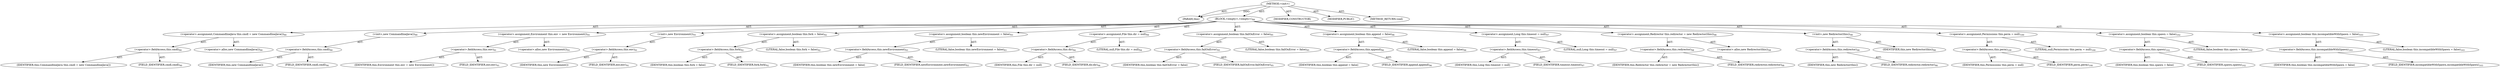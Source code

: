 digraph "&lt;init&gt;" {  
"111669149743" [label = <(METHOD,&lt;init&gt;)> ]
"115964117010" [label = <(PARAM,this)> ]
"25769803906" [label = <(BLOCK,&lt;empty&gt;,&lt;empty&gt;)<SUB>88</SUB>> ]
"30064771554" [label = <(&lt;operator&gt;.assignment,CommandlineJava this.cmdl = new CommandlineJava())<SUB>90</SUB>> ]
"30064771555" [label = <(&lt;operator&gt;.fieldAccess,this.cmdl)<SUB>90</SUB>> ]
"68719477099" [label = <(IDENTIFIER,this,CommandlineJava this.cmdl = new CommandlineJava())> ]
"55834574987" [label = <(FIELD_IDENTIFIER,cmdl,cmdl)<SUB>90</SUB>> ]
"30064771556" [label = <(&lt;operator&gt;.alloc,new CommandlineJava())<SUB>90</SUB>> ]
"30064771557" [label = <(&lt;init&gt;,new CommandlineJava())<SUB>90</SUB>> ]
"30064771558" [label = <(&lt;operator&gt;.fieldAccess,this.cmdl)<SUB>90</SUB>> ]
"68719477100" [label = <(IDENTIFIER,this,new CommandlineJava())> ]
"55834574988" [label = <(FIELD_IDENTIFIER,cmdl,cmdl)<SUB>90</SUB>> ]
"30064771559" [label = <(&lt;operator&gt;.assignment,Environment this.env = new Environment())<SUB>91</SUB>> ]
"30064771560" [label = <(&lt;operator&gt;.fieldAccess,this.env)<SUB>91</SUB>> ]
"68719477101" [label = <(IDENTIFIER,this,Environment this.env = new Environment())> ]
"55834574989" [label = <(FIELD_IDENTIFIER,env,env)<SUB>91</SUB>> ]
"30064771561" [label = <(&lt;operator&gt;.alloc,new Environment())<SUB>91</SUB>> ]
"30064771562" [label = <(&lt;init&gt;,new Environment())<SUB>91</SUB>> ]
"30064771563" [label = <(&lt;operator&gt;.fieldAccess,this.env)<SUB>91</SUB>> ]
"68719477102" [label = <(IDENTIFIER,this,new Environment())> ]
"55834574990" [label = <(FIELD_IDENTIFIER,env,env)<SUB>91</SUB>> ]
"30064771564" [label = <(&lt;operator&gt;.assignment,boolean this.fork = false)<SUB>92</SUB>> ]
"30064771565" [label = <(&lt;operator&gt;.fieldAccess,this.fork)<SUB>92</SUB>> ]
"68719477103" [label = <(IDENTIFIER,this,boolean this.fork = false)> ]
"55834574991" [label = <(FIELD_IDENTIFIER,fork,fork)<SUB>92</SUB>> ]
"90194313300" [label = <(LITERAL,false,boolean this.fork = false)<SUB>92</SUB>> ]
"30064771566" [label = <(&lt;operator&gt;.assignment,boolean this.newEnvironment = false)<SUB>93</SUB>> ]
"30064771567" [label = <(&lt;operator&gt;.fieldAccess,this.newEnvironment)<SUB>93</SUB>> ]
"68719477104" [label = <(IDENTIFIER,this,boolean this.newEnvironment = false)> ]
"55834574992" [label = <(FIELD_IDENTIFIER,newEnvironment,newEnvironment)<SUB>93</SUB>> ]
"90194313301" [label = <(LITERAL,false,boolean this.newEnvironment = false)<SUB>93</SUB>> ]
"30064771568" [label = <(&lt;operator&gt;.assignment,File this.dir = null)<SUB>94</SUB>> ]
"30064771569" [label = <(&lt;operator&gt;.fieldAccess,this.dir)<SUB>94</SUB>> ]
"68719477105" [label = <(IDENTIFIER,this,File this.dir = null)> ]
"55834574993" [label = <(FIELD_IDENTIFIER,dir,dir)<SUB>94</SUB>> ]
"90194313302" [label = <(LITERAL,null,File this.dir = null)<SUB>94</SUB>> ]
"30064771570" [label = <(&lt;operator&gt;.assignment,boolean this.failOnError = false)<SUB>95</SUB>> ]
"30064771571" [label = <(&lt;operator&gt;.fieldAccess,this.failOnError)<SUB>95</SUB>> ]
"68719477106" [label = <(IDENTIFIER,this,boolean this.failOnError = false)> ]
"55834574994" [label = <(FIELD_IDENTIFIER,failOnError,failOnError)<SUB>95</SUB>> ]
"90194313303" [label = <(LITERAL,false,boolean this.failOnError = false)<SUB>95</SUB>> ]
"30064771572" [label = <(&lt;operator&gt;.assignment,boolean this.append = false)<SUB>96</SUB>> ]
"30064771573" [label = <(&lt;operator&gt;.fieldAccess,this.append)<SUB>96</SUB>> ]
"68719477107" [label = <(IDENTIFIER,this,boolean this.append = false)> ]
"55834574995" [label = <(FIELD_IDENTIFIER,append,append)<SUB>96</SUB>> ]
"90194313304" [label = <(LITERAL,false,boolean this.append = false)<SUB>96</SUB>> ]
"30064771574" [label = <(&lt;operator&gt;.assignment,Long this.timeout = null)<SUB>97</SUB>> ]
"30064771575" [label = <(&lt;operator&gt;.fieldAccess,this.timeout)<SUB>97</SUB>> ]
"68719477108" [label = <(IDENTIFIER,this,Long this.timeout = null)> ]
"55834574996" [label = <(FIELD_IDENTIFIER,timeout,timeout)<SUB>97</SUB>> ]
"90194313305" [label = <(LITERAL,null,Long this.timeout = null)<SUB>97</SUB>> ]
"30064771576" [label = <(&lt;operator&gt;.assignment,Redirector this.redirector = new Redirector(this))<SUB>98</SUB>> ]
"30064771577" [label = <(&lt;operator&gt;.fieldAccess,this.redirector)<SUB>98</SUB>> ]
"68719477109" [label = <(IDENTIFIER,this,Redirector this.redirector = new Redirector(this))> ]
"55834574997" [label = <(FIELD_IDENTIFIER,redirector,redirector)<SUB>98</SUB>> ]
"30064771578" [label = <(&lt;operator&gt;.alloc,new Redirector(this))<SUB>98</SUB>> ]
"30064771579" [label = <(&lt;init&gt;,new Redirector(this))<SUB>98</SUB>> ]
"30064771580" [label = <(&lt;operator&gt;.fieldAccess,this.redirector)<SUB>98</SUB>> ]
"68719477110" [label = <(IDENTIFIER,this,new Redirector(this))> ]
"55834574998" [label = <(FIELD_IDENTIFIER,redirector,redirector)<SUB>98</SUB>> ]
"68719476782" [label = <(IDENTIFIER,this,new Redirector(this))<SUB>98</SUB>> ]
"30064771581" [label = <(&lt;operator&gt;.assignment,Permissions this.perm = null)<SUB>100</SUB>> ]
"30064771582" [label = <(&lt;operator&gt;.fieldAccess,this.perm)<SUB>100</SUB>> ]
"68719477111" [label = <(IDENTIFIER,this,Permissions this.perm = null)> ]
"55834574999" [label = <(FIELD_IDENTIFIER,perm,perm)<SUB>100</SUB>> ]
"90194313306" [label = <(LITERAL,null,Permissions this.perm = null)<SUB>100</SUB>> ]
"30064771583" [label = <(&lt;operator&gt;.assignment,boolean this.spawn = false)<SUB>102</SUB>> ]
"30064771584" [label = <(&lt;operator&gt;.fieldAccess,this.spawn)<SUB>102</SUB>> ]
"68719477112" [label = <(IDENTIFIER,this,boolean this.spawn = false)> ]
"55834575000" [label = <(FIELD_IDENTIFIER,spawn,spawn)<SUB>102</SUB>> ]
"90194313307" [label = <(LITERAL,false,boolean this.spawn = false)<SUB>102</SUB>> ]
"30064771585" [label = <(&lt;operator&gt;.assignment,boolean this.incompatibleWithSpawn = false)<SUB>103</SUB>> ]
"30064771586" [label = <(&lt;operator&gt;.fieldAccess,this.incompatibleWithSpawn)<SUB>103</SUB>> ]
"68719477113" [label = <(IDENTIFIER,this,boolean this.incompatibleWithSpawn = false)> ]
"55834575001" [label = <(FIELD_IDENTIFIER,incompatibleWithSpawn,incompatibleWithSpawn)<SUB>103</SUB>> ]
"90194313308" [label = <(LITERAL,false,boolean this.incompatibleWithSpawn = false)<SUB>103</SUB>> ]
"133143986283" [label = <(MODIFIER,CONSTRUCTOR)> ]
"133143986284" [label = <(MODIFIER,PUBLIC)> ]
"128849018927" [label = <(METHOD_RETURN,void)> ]
  "111669149743" -> "115964117010"  [ label = "AST: "] 
  "111669149743" -> "25769803906"  [ label = "AST: "] 
  "111669149743" -> "133143986283"  [ label = "AST: "] 
  "111669149743" -> "133143986284"  [ label = "AST: "] 
  "111669149743" -> "128849018927"  [ label = "AST: "] 
  "25769803906" -> "30064771554"  [ label = "AST: "] 
  "25769803906" -> "30064771557"  [ label = "AST: "] 
  "25769803906" -> "30064771559"  [ label = "AST: "] 
  "25769803906" -> "30064771562"  [ label = "AST: "] 
  "25769803906" -> "30064771564"  [ label = "AST: "] 
  "25769803906" -> "30064771566"  [ label = "AST: "] 
  "25769803906" -> "30064771568"  [ label = "AST: "] 
  "25769803906" -> "30064771570"  [ label = "AST: "] 
  "25769803906" -> "30064771572"  [ label = "AST: "] 
  "25769803906" -> "30064771574"  [ label = "AST: "] 
  "25769803906" -> "30064771576"  [ label = "AST: "] 
  "25769803906" -> "30064771579"  [ label = "AST: "] 
  "25769803906" -> "30064771581"  [ label = "AST: "] 
  "25769803906" -> "30064771583"  [ label = "AST: "] 
  "25769803906" -> "30064771585"  [ label = "AST: "] 
  "30064771554" -> "30064771555"  [ label = "AST: "] 
  "30064771554" -> "30064771556"  [ label = "AST: "] 
  "30064771555" -> "68719477099"  [ label = "AST: "] 
  "30064771555" -> "55834574987"  [ label = "AST: "] 
  "30064771557" -> "30064771558"  [ label = "AST: "] 
  "30064771558" -> "68719477100"  [ label = "AST: "] 
  "30064771558" -> "55834574988"  [ label = "AST: "] 
  "30064771559" -> "30064771560"  [ label = "AST: "] 
  "30064771559" -> "30064771561"  [ label = "AST: "] 
  "30064771560" -> "68719477101"  [ label = "AST: "] 
  "30064771560" -> "55834574989"  [ label = "AST: "] 
  "30064771562" -> "30064771563"  [ label = "AST: "] 
  "30064771563" -> "68719477102"  [ label = "AST: "] 
  "30064771563" -> "55834574990"  [ label = "AST: "] 
  "30064771564" -> "30064771565"  [ label = "AST: "] 
  "30064771564" -> "90194313300"  [ label = "AST: "] 
  "30064771565" -> "68719477103"  [ label = "AST: "] 
  "30064771565" -> "55834574991"  [ label = "AST: "] 
  "30064771566" -> "30064771567"  [ label = "AST: "] 
  "30064771566" -> "90194313301"  [ label = "AST: "] 
  "30064771567" -> "68719477104"  [ label = "AST: "] 
  "30064771567" -> "55834574992"  [ label = "AST: "] 
  "30064771568" -> "30064771569"  [ label = "AST: "] 
  "30064771568" -> "90194313302"  [ label = "AST: "] 
  "30064771569" -> "68719477105"  [ label = "AST: "] 
  "30064771569" -> "55834574993"  [ label = "AST: "] 
  "30064771570" -> "30064771571"  [ label = "AST: "] 
  "30064771570" -> "90194313303"  [ label = "AST: "] 
  "30064771571" -> "68719477106"  [ label = "AST: "] 
  "30064771571" -> "55834574994"  [ label = "AST: "] 
  "30064771572" -> "30064771573"  [ label = "AST: "] 
  "30064771572" -> "90194313304"  [ label = "AST: "] 
  "30064771573" -> "68719477107"  [ label = "AST: "] 
  "30064771573" -> "55834574995"  [ label = "AST: "] 
  "30064771574" -> "30064771575"  [ label = "AST: "] 
  "30064771574" -> "90194313305"  [ label = "AST: "] 
  "30064771575" -> "68719477108"  [ label = "AST: "] 
  "30064771575" -> "55834574996"  [ label = "AST: "] 
  "30064771576" -> "30064771577"  [ label = "AST: "] 
  "30064771576" -> "30064771578"  [ label = "AST: "] 
  "30064771577" -> "68719477109"  [ label = "AST: "] 
  "30064771577" -> "55834574997"  [ label = "AST: "] 
  "30064771579" -> "30064771580"  [ label = "AST: "] 
  "30064771579" -> "68719476782"  [ label = "AST: "] 
  "30064771580" -> "68719477110"  [ label = "AST: "] 
  "30064771580" -> "55834574998"  [ label = "AST: "] 
  "30064771581" -> "30064771582"  [ label = "AST: "] 
  "30064771581" -> "90194313306"  [ label = "AST: "] 
  "30064771582" -> "68719477111"  [ label = "AST: "] 
  "30064771582" -> "55834574999"  [ label = "AST: "] 
  "30064771583" -> "30064771584"  [ label = "AST: "] 
  "30064771583" -> "90194313307"  [ label = "AST: "] 
  "30064771584" -> "68719477112"  [ label = "AST: "] 
  "30064771584" -> "55834575000"  [ label = "AST: "] 
  "30064771585" -> "30064771586"  [ label = "AST: "] 
  "30064771585" -> "90194313308"  [ label = "AST: "] 
  "30064771586" -> "68719477113"  [ label = "AST: "] 
  "30064771586" -> "55834575001"  [ label = "AST: "] 
  "111669149743" -> "115964117010"  [ label = "DDG: "] 
}
